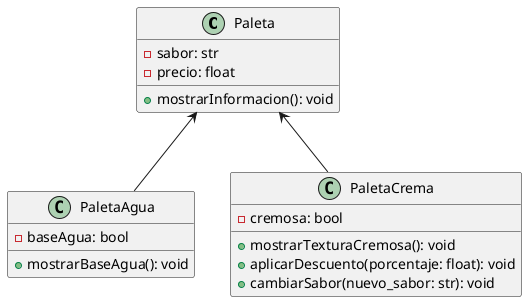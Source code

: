 @startuml Paletas

class Paleta {
    - sabor: str
    - precio: float
    + mostrarInformacion(): void
}

class PaletaAgua {
    - baseAgua: bool
    + mostrarBaseAgua(): void
}

class PaletaCrema {
    - cremosa: bool
    + mostrarTexturaCremosa(): void
    + aplicarDescuento(porcentaje: float): void
    + cambiarSabor(nuevo_sabor: str): void
}

Paleta <-- PaletaAgua
Paleta <-- PaletaCrema

@enduml
